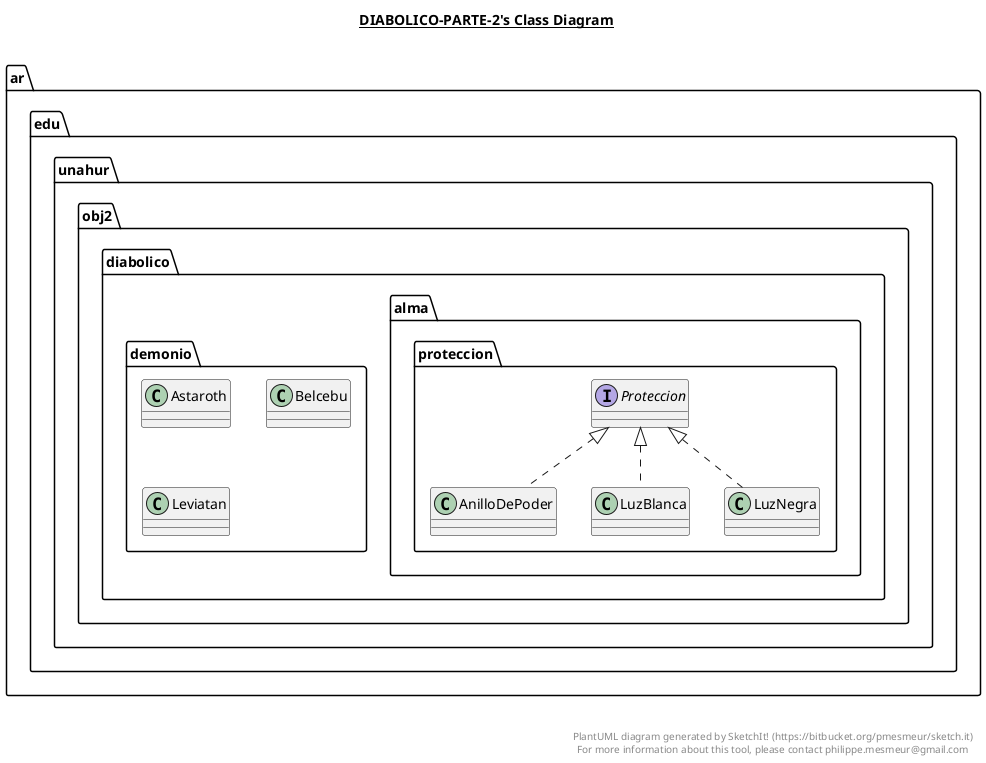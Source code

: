 @startuml

title __DIABOLICO-PARTE-2's Class Diagram__\n

  namespace ar.edu.unahur.obj2.diabolico.alma.proteccion {
    class ar.edu.unahur.obj2.diabolico.alma.proteccion.AnilloDePoder {
    }
  }
  

  namespace ar.edu.unahur.obj2.diabolico.demonio {
    class ar.edu.unahur.obj2.diabolico.demonio.Astaroth {
    }
  }
  

  namespace ar.edu.unahur.obj2.diabolico.demonio {
    class ar.edu.unahur.obj2.diabolico.demonio.Belcebu {
    }
  }
  

  namespace ar.edu.unahur.obj2.diabolico.demonio {
    class ar.edu.unahur.obj2.diabolico.demonio.Leviatan {
    }
  }
  

  namespace ar.edu.unahur.obj2.diabolico.alma.proteccion {
    class ar.edu.unahur.obj2.diabolico.alma.proteccion.LuzBlanca {
    }
  }
  

  namespace ar.edu.unahur.obj2.diabolico.alma.proteccion {
    class ar.edu.unahur.obj2.diabolico.alma.proteccion.LuzNegra {
    }
  }
  

  namespace ar.edu.unahur.obj2.diabolico.alma.proteccion {
    interface ar.edu.unahur.obj2.diabolico.alma.proteccion.Proteccion {
    }
  }
  

  ar.edu.unahur.obj2.diabolico.alma.proteccion.AnilloDePoder .up.|> ar.edu.unahur.obj2.diabolico.alma.proteccion.Proteccion
  ar.edu.unahur.obj2.diabolico.alma.proteccion.LuzBlanca .up.|> ar.edu.unahur.obj2.diabolico.alma.proteccion.Proteccion
  ar.edu.unahur.obj2.diabolico.alma.proteccion.LuzNegra .up.|> ar.edu.unahur.obj2.diabolico.alma.proteccion.Proteccion


right footer


PlantUML diagram generated by SketchIt! (https://bitbucket.org/pmesmeur/sketch.it)
For more information about this tool, please contact philippe.mesmeur@gmail.com
endfooter

@enduml
